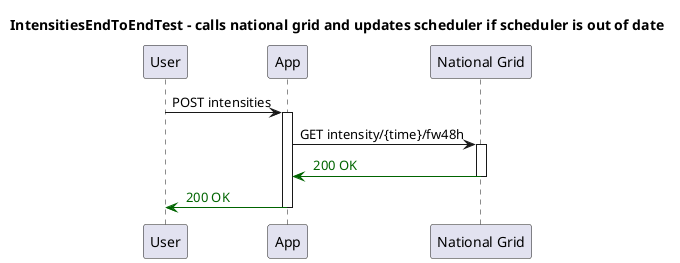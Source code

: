 @startuml
title IntensitiesEndToEndTest - calls national grid and updates scheduler if scheduler is out of date
participant "User"
participant "App"
participant "National Grid"
"User" -> "App": POST intensities
activate "App"
"App" -> "National Grid": GET intensity/{time}/fw48h
activate "National Grid"

"National Grid" -[#DarkGreen]> "App": <color:DarkGreen> 200 OK
deactivate "National Grid"
"App" -[#DarkGreen]> "User": <color:DarkGreen> 200 OK
deactivate "App"
@enduml